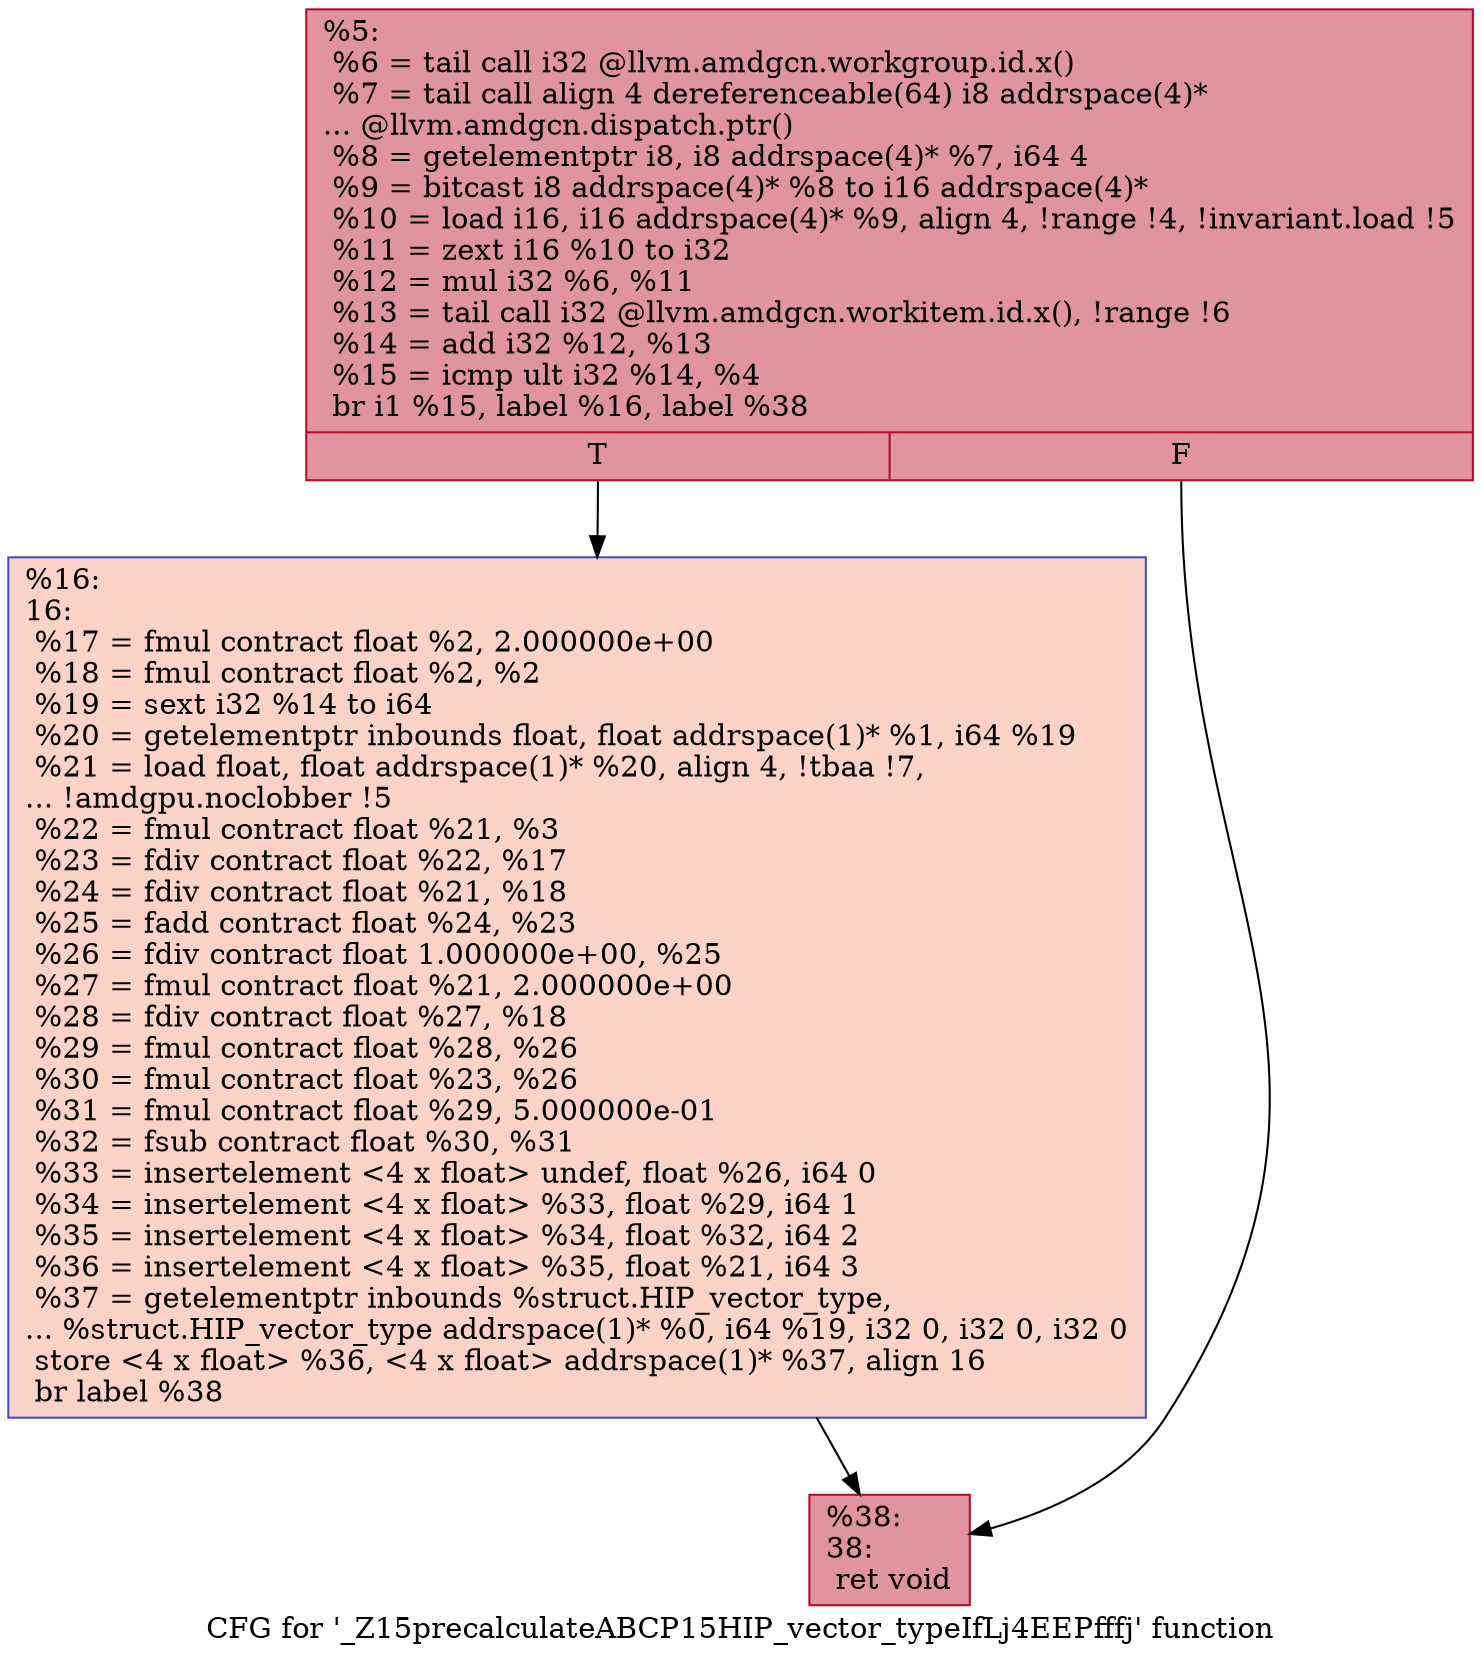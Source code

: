 digraph "CFG for '_Z15precalculateABCP15HIP_vector_typeIfLj4EEPfffj' function" {
	label="CFG for '_Z15precalculateABCP15HIP_vector_typeIfLj4EEPfffj' function";

	Node0x6051d40 [shape=record,color="#b70d28ff", style=filled, fillcolor="#b70d2870",label="{%5:\l  %6 = tail call i32 @llvm.amdgcn.workgroup.id.x()\l  %7 = tail call align 4 dereferenceable(64) i8 addrspace(4)*\l... @llvm.amdgcn.dispatch.ptr()\l  %8 = getelementptr i8, i8 addrspace(4)* %7, i64 4\l  %9 = bitcast i8 addrspace(4)* %8 to i16 addrspace(4)*\l  %10 = load i16, i16 addrspace(4)* %9, align 4, !range !4, !invariant.load !5\l  %11 = zext i16 %10 to i32\l  %12 = mul i32 %6, %11\l  %13 = tail call i32 @llvm.amdgcn.workitem.id.x(), !range !6\l  %14 = add i32 %12, %13\l  %15 = icmp ult i32 %14, %4\l  br i1 %15, label %16, label %38\l|{<s0>T|<s1>F}}"];
	Node0x6051d40:s0 -> Node0x6053bb0;
	Node0x6051d40:s1 -> Node0x6053c40;
	Node0x6053bb0 [shape=record,color="#3d50c3ff", style=filled, fillcolor="#f59c7d70",label="{%16:\l16:                                               \l  %17 = fmul contract float %2, 2.000000e+00\l  %18 = fmul contract float %2, %2\l  %19 = sext i32 %14 to i64\l  %20 = getelementptr inbounds float, float addrspace(1)* %1, i64 %19\l  %21 = load float, float addrspace(1)* %20, align 4, !tbaa !7,\l... !amdgpu.noclobber !5\l  %22 = fmul contract float %21, %3\l  %23 = fdiv contract float %22, %17\l  %24 = fdiv contract float %21, %18\l  %25 = fadd contract float %24, %23\l  %26 = fdiv contract float 1.000000e+00, %25\l  %27 = fmul contract float %21, 2.000000e+00\l  %28 = fdiv contract float %27, %18\l  %29 = fmul contract float %28, %26\l  %30 = fmul contract float %23, %26\l  %31 = fmul contract float %29, 5.000000e-01\l  %32 = fsub contract float %30, %31\l  %33 = insertelement \<4 x float\> undef, float %26, i64 0\l  %34 = insertelement \<4 x float\> %33, float %29, i64 1\l  %35 = insertelement \<4 x float\> %34, float %32, i64 2\l  %36 = insertelement \<4 x float\> %35, float %21, i64 3\l  %37 = getelementptr inbounds %struct.HIP_vector_type,\l... %struct.HIP_vector_type addrspace(1)* %0, i64 %19, i32 0, i32 0, i32 0\l  store \<4 x float\> %36, \<4 x float\> addrspace(1)* %37, align 16\l  br label %38\l}"];
	Node0x6053bb0 -> Node0x6053c40;
	Node0x6053c40 [shape=record,color="#b70d28ff", style=filled, fillcolor="#b70d2870",label="{%38:\l38:                                               \l  ret void\l}"];
}
